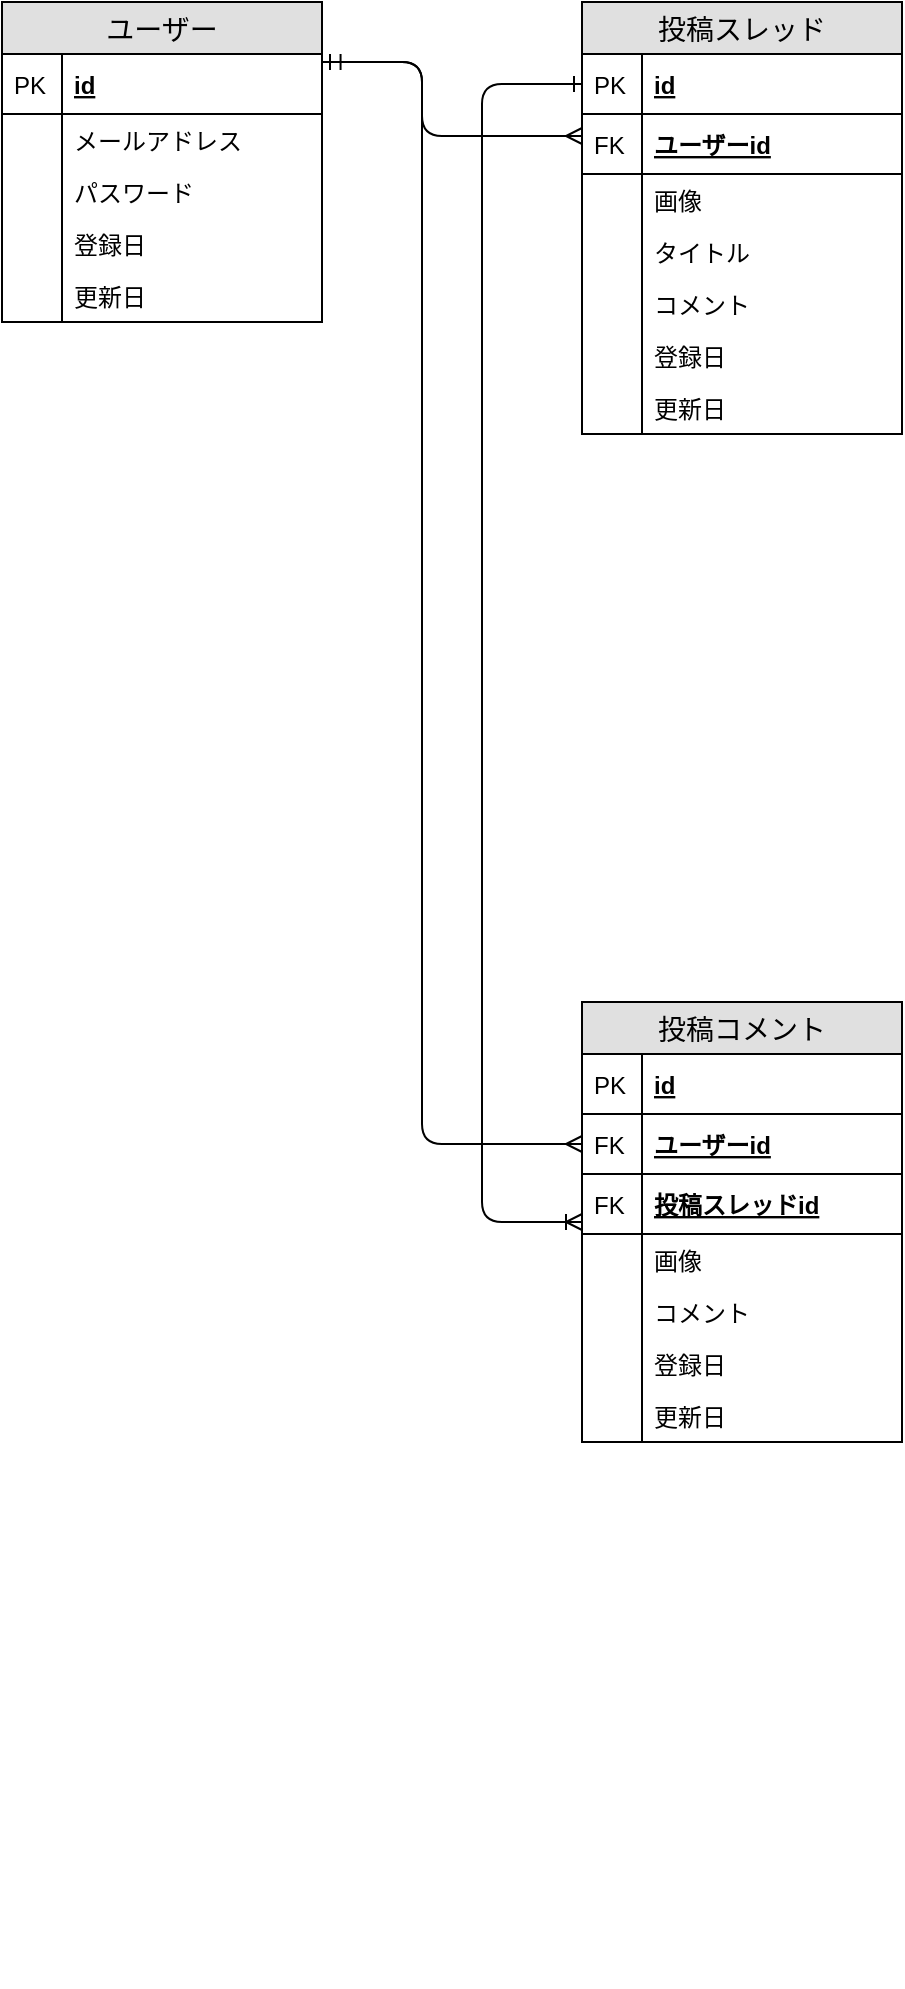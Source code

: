 <mxfile version="12.8.6" type="google"><diagram id="_MxzBbisAaI71N1n0biA" name="Page-1"><mxGraphModel dx="694" dy="472" grid="1" gridSize="10" guides="1" tooltips="1" connect="1" arrows="1" fold="1" page="1" pageScale="1" pageWidth="827" pageHeight="1169" math="0" shadow="0"><root><mxCell id="0"/><mxCell id="1" parent="0"/><mxCell id="-ov4cVU0WDQgnPgp2hqh-184" value="&lt;table&gt;&lt;tbody&gt;&lt;tr&gt;&lt;td&gt;&lt;br&gt;&lt;/td&gt;&lt;td&gt;&lt;br&gt;&lt;/td&gt;&lt;td&gt;&lt;br&gt;&lt;/td&gt;&lt;td&gt;&lt;br&gt;&lt;/td&gt;&lt;td&gt;&lt;br&gt;&lt;/td&gt;&lt;td&gt;&lt;br&gt;&lt;/td&gt;&lt;td&gt;&lt;br&gt;&lt;/td&gt;&lt;td&gt;&lt;br&gt;&lt;/td&gt;&lt;td&gt;&lt;br&gt;&lt;/td&gt;&lt;td&gt;&lt;br&gt;&lt;/td&gt;&lt;td&gt;&lt;br&gt;&lt;/td&gt;&lt;td&gt;&lt;br&gt;&lt;/td&gt;&lt;td&gt;&lt;br&gt;&lt;/td&gt;&lt;td&gt;&lt;br&gt;&lt;/td&gt;&lt;td&gt;&lt;br&gt;&lt;/td&gt;&lt;td&gt;&lt;br&gt;&lt;/td&gt;&lt;td&gt;&lt;br&gt;&lt;/td&gt;&lt;td&gt;&lt;br&gt;&lt;/td&gt;&lt;/tr&gt;&lt;tr&gt;&lt;td&gt;&lt;br&gt;&lt;/td&gt;&lt;td&gt;&lt;br&gt;&lt;/td&gt;&lt;td&gt;&lt;br&gt;&lt;/td&gt;&lt;td&gt;&lt;br&gt;&lt;/td&gt;&lt;td&gt;&lt;br&gt;&lt;/td&gt;&lt;td&gt;&lt;br&gt;&lt;/td&gt;&lt;td&gt;&lt;br&gt;&lt;/td&gt;&lt;td&gt;&lt;br&gt;&lt;/td&gt;&lt;td&gt;&lt;br&gt;&lt;/td&gt;&lt;td&gt;&lt;br&gt;&lt;/td&gt;&lt;td&gt;&lt;br&gt;&lt;/td&gt;&lt;td&gt;&lt;br&gt;&lt;/td&gt;&lt;td&gt;&lt;br&gt;&lt;/td&gt;&lt;td&gt;&lt;br&gt;&lt;/td&gt;&lt;td&gt;&lt;br&gt;&lt;/td&gt;&lt;td&gt;&lt;br&gt;&lt;/td&gt;&lt;td&gt;&lt;br&gt;&lt;/td&gt;&lt;td&gt;&lt;br&gt;&lt;/td&gt;&lt;/tr&gt;&lt;tr&gt;&lt;td&gt;&lt;br&gt;&lt;/td&gt;&lt;td&gt;&lt;br&gt;&lt;/td&gt;&lt;td&gt;&lt;br&gt;&lt;/td&gt;&lt;td&gt;&lt;br&gt;&lt;/td&gt;&lt;td&gt;&lt;br&gt;&lt;/td&gt;&lt;td&gt;&lt;br&gt;&lt;/td&gt;&lt;td&gt;&lt;br&gt;&lt;/td&gt;&lt;td&gt;&lt;br&gt;&lt;/td&gt;&lt;td&gt;&lt;br&gt;&lt;/td&gt;&lt;td&gt;&lt;br&gt;&lt;/td&gt;&lt;td&gt;&lt;br&gt;&lt;/td&gt;&lt;td&gt;&lt;br&gt;&lt;/td&gt;&lt;td&gt;&lt;br&gt;&lt;/td&gt;&lt;td&gt;&lt;br&gt;&lt;/td&gt;&lt;td&gt;&lt;br&gt;&lt;/td&gt;&lt;td&gt;&lt;br&gt;&lt;/td&gt;&lt;td&gt;&lt;br&gt;&lt;/td&gt;&lt;td&gt;&lt;br&gt;&lt;/td&gt;&lt;/tr&gt;&lt;tr&gt;&lt;td&gt;&lt;br&gt;&lt;/td&gt;&lt;td&gt;&lt;br&gt;&lt;/td&gt;&lt;td&gt;&lt;br&gt;&lt;/td&gt;&lt;td&gt;&lt;br&gt;&lt;/td&gt;&lt;td&gt;&lt;br&gt;&lt;/td&gt;&lt;td&gt;&lt;br&gt;&lt;/td&gt;&lt;td&gt;&lt;br&gt;&lt;/td&gt;&lt;td&gt;&lt;br&gt;&lt;/td&gt;&lt;td&gt;&lt;br&gt;&lt;/td&gt;&lt;td&gt;&lt;br&gt;&lt;/td&gt;&lt;td&gt;&lt;br&gt;&lt;/td&gt;&lt;td&gt;&lt;br&gt;&lt;/td&gt;&lt;td&gt;&lt;br&gt;&lt;/td&gt;&lt;td&gt;&lt;br&gt;&lt;/td&gt;&lt;td&gt;&lt;br&gt;&lt;/td&gt;&lt;td&gt;&lt;br&gt;&lt;/td&gt;&lt;td&gt;&lt;br&gt;&lt;/td&gt;&lt;td&gt;&lt;br&gt;&lt;/td&gt;&lt;/tr&gt;&lt;tr&gt;&lt;td&gt;&lt;br&gt;&lt;/td&gt;&lt;td&gt;&lt;br&gt;&lt;/td&gt;&lt;td&gt;&lt;br&gt;&lt;/td&gt;&lt;td&gt;&lt;br&gt;&lt;/td&gt;&lt;td&gt;&lt;br&gt;&lt;/td&gt;&lt;td&gt;&lt;br&gt;&lt;/td&gt;&lt;td&gt;&lt;br&gt;&lt;/td&gt;&lt;td&gt;&lt;br&gt;&lt;/td&gt;&lt;td&gt;&lt;br&gt;&lt;/td&gt;&lt;td&gt;&lt;br&gt;&lt;/td&gt;&lt;td&gt;&lt;br&gt;&lt;/td&gt;&lt;td&gt;&lt;br&gt;&lt;/td&gt;&lt;td&gt;&lt;br&gt;&lt;/td&gt;&lt;td&gt;&lt;br&gt;&lt;/td&gt;&lt;td&gt;&lt;br&gt;&lt;/td&gt;&lt;td&gt;&lt;br&gt;&lt;/td&gt;&lt;td&gt;&lt;br&gt;&lt;/td&gt;&lt;td&gt;&lt;br&gt;&lt;/td&gt;&lt;/tr&gt;&lt;tr&gt;&lt;td&gt;&lt;br&gt;&lt;/td&gt;&lt;td&gt;&lt;br&gt;&lt;/td&gt;&lt;td&gt;&lt;br&gt;&lt;/td&gt;&lt;td&gt;&lt;br&gt;&lt;/td&gt;&lt;td&gt;&lt;br&gt;&lt;/td&gt;&lt;td&gt;&lt;br&gt;&lt;/td&gt;&lt;td&gt;&lt;br&gt;&lt;/td&gt;&lt;td&gt;&lt;br&gt;&lt;/td&gt;&lt;td&gt;&lt;br&gt;&lt;/td&gt;&lt;td&gt;&lt;br&gt;&lt;/td&gt;&lt;td&gt;&lt;br&gt;&lt;/td&gt;&lt;td&gt;&lt;br&gt;&lt;/td&gt;&lt;td&gt;&lt;br&gt;&lt;/td&gt;&lt;td&gt;&lt;br&gt;&lt;/td&gt;&lt;td&gt;&lt;br&gt;&lt;/td&gt;&lt;td&gt;&lt;br&gt;&lt;/td&gt;&lt;td&gt;&lt;br&gt;&lt;/td&gt;&lt;td&gt;&lt;br&gt;&lt;/td&gt;&lt;/tr&gt;&lt;tr&gt;&lt;td&gt;&lt;br&gt;&lt;/td&gt;&lt;td&gt;&lt;br&gt;&lt;/td&gt;&lt;td&gt;&lt;br&gt;&lt;/td&gt;&lt;td&gt;&lt;br&gt;&lt;/td&gt;&lt;td&gt;&lt;br&gt;&lt;/td&gt;&lt;td&gt;&lt;br&gt;&lt;/td&gt;&lt;td&gt;&lt;br&gt;&lt;/td&gt;&lt;td&gt;&lt;br&gt;&lt;/td&gt;&lt;td&gt;&lt;br&gt;&lt;/td&gt;&lt;td&gt;&lt;br&gt;&lt;/td&gt;&lt;td&gt;&lt;br&gt;&lt;/td&gt;&lt;td&gt;&lt;br&gt;&lt;/td&gt;&lt;td&gt;&lt;br&gt;&lt;/td&gt;&lt;td&gt;&lt;br&gt;&lt;/td&gt;&lt;td&gt;&lt;br&gt;&lt;/td&gt;&lt;td&gt;&lt;br&gt;&lt;/td&gt;&lt;td&gt;&lt;br&gt;&lt;/td&gt;&lt;td&gt;&lt;br&gt;&lt;/td&gt;&lt;/tr&gt;&lt;tr&gt;&lt;td&gt;&lt;br&gt;&lt;/td&gt;&lt;td&gt;&lt;br&gt;&lt;/td&gt;&lt;td&gt;&lt;br&gt;&lt;/td&gt;&lt;td&gt;&lt;br&gt;&lt;/td&gt;&lt;td&gt;&lt;br&gt;&lt;/td&gt;&lt;td&gt;&lt;br&gt;&lt;/td&gt;&lt;td&gt;&lt;br&gt;&lt;/td&gt;&lt;td&gt;&lt;br&gt;&lt;/td&gt;&lt;td&gt;&lt;br&gt;&lt;/td&gt;&lt;td&gt;&lt;br&gt;&lt;/td&gt;&lt;td&gt;&lt;br&gt;&lt;/td&gt;&lt;td&gt;&lt;br&gt;&lt;/td&gt;&lt;td&gt;&lt;br&gt;&lt;/td&gt;&lt;td&gt;&lt;br&gt;&lt;/td&gt;&lt;td&gt;&lt;br&gt;&lt;/td&gt;&lt;td&gt;&lt;br&gt;&lt;/td&gt;&lt;td&gt;&lt;br&gt;&lt;/td&gt;&lt;td&gt;&lt;br&gt;&lt;/td&gt;&lt;/tr&gt;&lt;tr&gt;&lt;td&gt;&lt;br&gt;&lt;/td&gt;&lt;td&gt;&lt;br&gt;&lt;/td&gt;&lt;td&gt;&lt;br&gt;&lt;/td&gt;&lt;td&gt;&lt;br&gt;&lt;/td&gt;&lt;td&gt;&lt;br&gt;&lt;/td&gt;&lt;td&gt;&lt;br&gt;&lt;/td&gt;&lt;td&gt;&lt;br&gt;&lt;/td&gt;&lt;td&gt;&lt;br&gt;&lt;/td&gt;&lt;td&gt;&lt;br&gt;&lt;/td&gt;&lt;td&gt;&lt;br&gt;&lt;/td&gt;&lt;td&gt;&lt;br&gt;&lt;/td&gt;&lt;td&gt;&lt;br&gt;&lt;/td&gt;&lt;td&gt;&lt;br&gt;&lt;/td&gt;&lt;td&gt;&lt;br&gt;&lt;/td&gt;&lt;td&gt;&lt;br&gt;&lt;/td&gt;&lt;td&gt;&lt;br&gt;&lt;/td&gt;&lt;td&gt;&lt;br&gt;&lt;/td&gt;&lt;td&gt;&lt;br&gt;&lt;/td&gt;&lt;/tr&gt;&lt;tr&gt;&lt;td&gt;&lt;br&gt;&lt;/td&gt;&lt;td&gt;&lt;br&gt;&lt;/td&gt;&lt;td&gt;&lt;br&gt;&lt;/td&gt;&lt;td&gt;&lt;br&gt;&lt;/td&gt;&lt;td&gt;&lt;br&gt;&lt;/td&gt;&lt;td&gt;&lt;br&gt;&lt;/td&gt;&lt;td&gt;&lt;br&gt;&lt;/td&gt;&lt;td&gt;&lt;br&gt;&lt;/td&gt;&lt;td&gt;&lt;br&gt;&lt;/td&gt;&lt;td&gt;&lt;br&gt;&lt;/td&gt;&lt;td&gt;&lt;br&gt;&lt;/td&gt;&lt;td&gt;&lt;br&gt;&lt;/td&gt;&lt;td&gt;&lt;br&gt;&lt;/td&gt;&lt;td&gt;&lt;br&gt;&lt;/td&gt;&lt;td&gt;&lt;br&gt;&lt;/td&gt;&lt;td&gt;&lt;br&gt;&lt;/td&gt;&lt;td&gt;&lt;br&gt;&lt;/td&gt;&lt;td&gt;&lt;br&gt;&lt;/td&gt;&lt;/tr&gt;&lt;tr&gt;&lt;td&gt;&lt;br&gt;&lt;/td&gt;&lt;td&gt;&lt;br&gt;&lt;/td&gt;&lt;td&gt;&lt;br&gt;&lt;/td&gt;&lt;td&gt;&lt;br&gt;&lt;/td&gt;&lt;td&gt;&lt;br&gt;&lt;/td&gt;&lt;td&gt;&lt;br&gt;&lt;/td&gt;&lt;td&gt;&lt;br&gt;&lt;/td&gt;&lt;td&gt;&lt;br&gt;&lt;/td&gt;&lt;td&gt;&lt;br&gt;&lt;/td&gt;&lt;td&gt;&lt;br&gt;&lt;/td&gt;&lt;td&gt;&lt;br&gt;&lt;/td&gt;&lt;td&gt;&lt;br&gt;&lt;/td&gt;&lt;td&gt;&lt;br&gt;&lt;/td&gt;&lt;td&gt;&lt;br&gt;&lt;/td&gt;&lt;td&gt;&lt;br&gt;&lt;/td&gt;&lt;td&gt;&lt;br&gt;&lt;/td&gt;&lt;td&gt;&lt;br&gt;&lt;/td&gt;&lt;td&gt;&lt;br&gt;&lt;/td&gt;&lt;/tr&gt;&lt;tr&gt;&lt;td&gt;&lt;br&gt;&lt;/td&gt;&lt;td&gt;&lt;br&gt;&lt;/td&gt;&lt;td&gt;&lt;br&gt;&lt;/td&gt;&lt;td&gt;&lt;br&gt;&lt;/td&gt;&lt;td&gt;&lt;br&gt;&lt;/td&gt;&lt;td&gt;&lt;br&gt;&lt;/td&gt;&lt;td&gt;&lt;br&gt;&lt;/td&gt;&lt;td&gt;&lt;br&gt;&lt;/td&gt;&lt;td&gt;&lt;br&gt;&lt;/td&gt;&lt;td&gt;&lt;br&gt;&lt;/td&gt;&lt;td&gt;&lt;br&gt;&lt;/td&gt;&lt;td&gt;&lt;br&gt;&lt;/td&gt;&lt;td&gt;&lt;br&gt;&lt;/td&gt;&lt;td&gt;&lt;br&gt;&lt;/td&gt;&lt;td&gt;&lt;br&gt;&lt;/td&gt;&lt;td&gt;&lt;br&gt;&lt;/td&gt;&lt;td&gt;&lt;br&gt;&lt;/td&gt;&lt;td&gt;&lt;br&gt;&lt;/td&gt;&lt;/tr&gt;&lt;/tbody&gt;&lt;/table&gt;" style="text;html=1;align=center;verticalAlign=middle;resizable=0;points=[];autosize=1;" vertex="1" parent="1"><mxGeometry x="395" y="821" width="90" height="220" as="geometry"/></mxCell><mxCell id="-ov4cVU0WDQgnPgp2hqh-185" value="ユーザー" style="swimlane;fontStyle=0;childLayout=stackLayout;horizontal=1;startSize=26;fillColor=#e0e0e0;horizontalStack=0;resizeParent=1;resizeParentMax=0;resizeLast=0;collapsible=1;marginBottom=0;swimlaneFillColor=#ffffff;align=center;fontSize=14;" vertex="1" parent="1"><mxGeometry x="40" y="50" width="160" height="160" as="geometry"/></mxCell><mxCell id="-ov4cVU0WDQgnPgp2hqh-186" value="id" style="shape=partialRectangle;top=0;left=0;right=0;bottom=1;align=left;verticalAlign=middle;fillColor=none;spacingLeft=34;spacingRight=4;overflow=hidden;rotatable=0;points=[[0,0.5],[1,0.5]];portConstraint=eastwest;dropTarget=0;fontStyle=5;fontSize=12;" vertex="1" parent="-ov4cVU0WDQgnPgp2hqh-185"><mxGeometry y="26" width="160" height="30" as="geometry"/></mxCell><mxCell id="-ov4cVU0WDQgnPgp2hqh-187" value="PK" style="shape=partialRectangle;top=0;left=0;bottom=0;fillColor=none;align=left;verticalAlign=middle;spacingLeft=4;spacingRight=4;overflow=hidden;rotatable=0;points=[];portConstraint=eastwest;part=1;fontSize=12;" vertex="1" connectable="0" parent="-ov4cVU0WDQgnPgp2hqh-186"><mxGeometry width="30" height="30" as="geometry"/></mxCell><mxCell id="-ov4cVU0WDQgnPgp2hqh-198" value="メールアドレス" style="shape=partialRectangle;top=0;left=0;right=0;bottom=0;align=left;verticalAlign=top;fillColor=none;spacingLeft=34;spacingRight=4;overflow=hidden;rotatable=0;points=[[0,0.5],[1,0.5]];portConstraint=eastwest;dropTarget=0;fontSize=12;" vertex="1" parent="-ov4cVU0WDQgnPgp2hqh-185"><mxGeometry y="56" width="160" height="26" as="geometry"/></mxCell><mxCell id="-ov4cVU0WDQgnPgp2hqh-199" value="" style="shape=partialRectangle;top=0;left=0;bottom=0;fillColor=none;align=left;verticalAlign=top;spacingLeft=4;spacingRight=4;overflow=hidden;rotatable=0;points=[];portConstraint=eastwest;part=1;fontSize=12;" vertex="1" connectable="0" parent="-ov4cVU0WDQgnPgp2hqh-198"><mxGeometry width="30" height="26" as="geometry"/></mxCell><mxCell id="-ov4cVU0WDQgnPgp2hqh-200" value="パスワード" style="shape=partialRectangle;top=0;left=0;right=0;bottom=0;align=left;verticalAlign=top;fillColor=none;spacingLeft=34;spacingRight=4;overflow=hidden;rotatable=0;points=[[0,0.5],[1,0.5]];portConstraint=eastwest;dropTarget=0;fontSize=12;" vertex="1" parent="-ov4cVU0WDQgnPgp2hqh-185"><mxGeometry y="82" width="160" height="26" as="geometry"/></mxCell><mxCell id="-ov4cVU0WDQgnPgp2hqh-201" value="" style="shape=partialRectangle;top=0;left=0;bottom=0;fillColor=none;align=left;verticalAlign=top;spacingLeft=4;spacingRight=4;overflow=hidden;rotatable=0;points=[];portConstraint=eastwest;part=1;fontSize=12;" vertex="1" connectable="0" parent="-ov4cVU0WDQgnPgp2hqh-200"><mxGeometry width="30" height="26" as="geometry"/></mxCell><mxCell id="-ov4cVU0WDQgnPgp2hqh-204" value="登録日" style="shape=partialRectangle;top=0;left=0;right=0;bottom=0;align=left;verticalAlign=top;fillColor=none;spacingLeft=34;spacingRight=4;overflow=hidden;rotatable=0;points=[[0,0.5],[1,0.5]];portConstraint=eastwest;dropTarget=0;fontSize=12;" vertex="1" parent="-ov4cVU0WDQgnPgp2hqh-185"><mxGeometry y="108" width="160" height="26" as="geometry"/></mxCell><mxCell id="-ov4cVU0WDQgnPgp2hqh-205" value="" style="shape=partialRectangle;top=0;left=0;bottom=0;fillColor=none;align=left;verticalAlign=top;spacingLeft=4;spacingRight=4;overflow=hidden;rotatable=0;points=[];portConstraint=eastwest;part=1;fontSize=12;" vertex="1" connectable="0" parent="-ov4cVU0WDQgnPgp2hqh-204"><mxGeometry width="30" height="26" as="geometry"/></mxCell><mxCell id="-ov4cVU0WDQgnPgp2hqh-206" value="更新日" style="shape=partialRectangle;top=0;left=0;right=0;bottom=0;align=left;verticalAlign=top;fillColor=none;spacingLeft=34;spacingRight=4;overflow=hidden;rotatable=0;points=[[0,0.5],[1,0.5]];portConstraint=eastwest;dropTarget=0;fontSize=12;" vertex="1" parent="-ov4cVU0WDQgnPgp2hqh-185"><mxGeometry y="134" width="160" height="26" as="geometry"/></mxCell><mxCell id="-ov4cVU0WDQgnPgp2hqh-207" value="" style="shape=partialRectangle;top=0;left=0;bottom=0;fillColor=none;align=left;verticalAlign=top;spacingLeft=4;spacingRight=4;overflow=hidden;rotatable=0;points=[];portConstraint=eastwest;part=1;fontSize=12;" vertex="1" connectable="0" parent="-ov4cVU0WDQgnPgp2hqh-206"><mxGeometry width="30" height="26" as="geometry"/></mxCell><mxCell id="-ov4cVU0WDQgnPgp2hqh-208" value="投稿スレッド" style="swimlane;fontStyle=0;childLayout=stackLayout;horizontal=1;startSize=26;fillColor=#e0e0e0;horizontalStack=0;resizeParent=1;resizeParentMax=0;resizeLast=0;collapsible=1;marginBottom=0;swimlaneFillColor=#ffffff;align=center;fontSize=14;" vertex="1" parent="1"><mxGeometry x="330" y="50" width="160" height="216" as="geometry"/></mxCell><mxCell id="-ov4cVU0WDQgnPgp2hqh-209" value="id" style="shape=partialRectangle;top=0;left=0;right=0;bottom=1;align=left;verticalAlign=middle;fillColor=none;spacingLeft=34;spacingRight=4;overflow=hidden;rotatable=0;points=[[0,0.5],[1,0.5]];portConstraint=eastwest;dropTarget=0;fontStyle=5;fontSize=12;" vertex="1" parent="-ov4cVU0WDQgnPgp2hqh-208"><mxGeometry y="26" width="160" height="30" as="geometry"/></mxCell><mxCell id="-ov4cVU0WDQgnPgp2hqh-210" value="PK" style="shape=partialRectangle;top=0;left=0;bottom=0;fillColor=none;align=left;verticalAlign=middle;spacingLeft=4;spacingRight=4;overflow=hidden;rotatable=0;points=[];portConstraint=eastwest;part=1;fontSize=12;" vertex="1" connectable="0" parent="-ov4cVU0WDQgnPgp2hqh-209"><mxGeometry width="30" height="30" as="geometry"/></mxCell><mxCell id="-ov4cVU0WDQgnPgp2hqh-211" value="ユーザーid" style="shape=partialRectangle;top=0;left=0;right=0;bottom=1;align=left;verticalAlign=middle;fillColor=none;spacingLeft=34;spacingRight=4;overflow=hidden;rotatable=0;points=[[0,0.5],[1,0.5]];portConstraint=eastwest;dropTarget=0;fontStyle=5;fontSize=12;" vertex="1" parent="-ov4cVU0WDQgnPgp2hqh-208"><mxGeometry y="56" width="160" height="30" as="geometry"/></mxCell><mxCell id="-ov4cVU0WDQgnPgp2hqh-212" value="FK" style="shape=partialRectangle;top=0;left=0;bottom=0;fillColor=none;align=left;verticalAlign=middle;spacingLeft=4;spacingRight=4;overflow=hidden;rotatable=0;points=[];portConstraint=eastwest;part=1;fontSize=12;" vertex="1" connectable="0" parent="-ov4cVU0WDQgnPgp2hqh-211"><mxGeometry width="30" height="30" as="geometry"/></mxCell><mxCell id="-ov4cVU0WDQgnPgp2hqh-215" value="画像" style="shape=partialRectangle;top=0;left=0;right=0;bottom=0;align=left;verticalAlign=top;fillColor=none;spacingLeft=34;spacingRight=4;overflow=hidden;rotatable=0;points=[[0,0.5],[1,0.5]];portConstraint=eastwest;dropTarget=0;fontSize=12;" vertex="1" parent="-ov4cVU0WDQgnPgp2hqh-208"><mxGeometry y="86" width="160" height="26" as="geometry"/></mxCell><mxCell id="-ov4cVU0WDQgnPgp2hqh-216" value="" style="shape=partialRectangle;top=0;left=0;bottom=0;fillColor=none;align=left;verticalAlign=top;spacingLeft=4;spacingRight=4;overflow=hidden;rotatable=0;points=[];portConstraint=eastwest;part=1;fontSize=12;" vertex="1" connectable="0" parent="-ov4cVU0WDQgnPgp2hqh-215"><mxGeometry width="30" height="26" as="geometry"/></mxCell><mxCell id="-ov4cVU0WDQgnPgp2hqh-217" value="タイトル" style="shape=partialRectangle;top=0;left=0;right=0;bottom=0;align=left;verticalAlign=top;fillColor=none;spacingLeft=34;spacingRight=4;overflow=hidden;rotatable=0;points=[[0,0.5],[1,0.5]];portConstraint=eastwest;dropTarget=0;fontSize=12;" vertex="1" parent="-ov4cVU0WDQgnPgp2hqh-208"><mxGeometry y="112" width="160" height="26" as="geometry"/></mxCell><mxCell id="-ov4cVU0WDQgnPgp2hqh-218" value="" style="shape=partialRectangle;top=0;left=0;bottom=0;fillColor=none;align=left;verticalAlign=top;spacingLeft=4;spacingRight=4;overflow=hidden;rotatable=0;points=[];portConstraint=eastwest;part=1;fontSize=12;" vertex="1" connectable="0" parent="-ov4cVU0WDQgnPgp2hqh-217"><mxGeometry width="30" height="26" as="geometry"/></mxCell><mxCell id="-ov4cVU0WDQgnPgp2hqh-219" value="コメント" style="shape=partialRectangle;top=0;left=0;right=0;bottom=0;align=left;verticalAlign=top;fillColor=none;spacingLeft=34;spacingRight=4;overflow=hidden;rotatable=0;points=[[0,0.5],[1,0.5]];portConstraint=eastwest;dropTarget=0;fontSize=12;" vertex="1" parent="-ov4cVU0WDQgnPgp2hqh-208"><mxGeometry y="138" width="160" height="26" as="geometry"/></mxCell><mxCell id="-ov4cVU0WDQgnPgp2hqh-220" value="" style="shape=partialRectangle;top=0;left=0;bottom=0;fillColor=none;align=left;verticalAlign=top;spacingLeft=4;spacingRight=4;overflow=hidden;rotatable=0;points=[];portConstraint=eastwest;part=1;fontSize=12;" vertex="1" connectable="0" parent="-ov4cVU0WDQgnPgp2hqh-219"><mxGeometry width="30" height="26" as="geometry"/></mxCell><mxCell id="-ov4cVU0WDQgnPgp2hqh-235" value="登録日" style="shape=partialRectangle;top=0;left=0;right=0;bottom=0;align=left;verticalAlign=top;fillColor=none;spacingLeft=34;spacingRight=4;overflow=hidden;rotatable=0;points=[[0,0.5],[1,0.5]];portConstraint=eastwest;dropTarget=0;fontSize=12;" vertex="1" parent="-ov4cVU0WDQgnPgp2hqh-208"><mxGeometry y="164" width="160" height="26" as="geometry"/></mxCell><mxCell id="-ov4cVU0WDQgnPgp2hqh-236" value="" style="shape=partialRectangle;top=0;left=0;bottom=0;fillColor=none;align=left;verticalAlign=top;spacingLeft=4;spacingRight=4;overflow=hidden;rotatable=0;points=[];portConstraint=eastwest;part=1;fontSize=12;" vertex="1" connectable="0" parent="-ov4cVU0WDQgnPgp2hqh-235"><mxGeometry width="30" height="26" as="geometry"/></mxCell><mxCell id="-ov4cVU0WDQgnPgp2hqh-237" value="更新日" style="shape=partialRectangle;top=0;left=0;right=0;bottom=0;align=left;verticalAlign=top;fillColor=none;spacingLeft=34;spacingRight=4;overflow=hidden;rotatable=0;points=[[0,0.5],[1,0.5]];portConstraint=eastwest;dropTarget=0;fontSize=12;" vertex="1" parent="-ov4cVU0WDQgnPgp2hqh-208"><mxGeometry y="190" width="160" height="26" as="geometry"/></mxCell><mxCell id="-ov4cVU0WDQgnPgp2hqh-238" value="" style="shape=partialRectangle;top=0;left=0;bottom=0;fillColor=none;align=left;verticalAlign=top;spacingLeft=4;spacingRight=4;overflow=hidden;rotatable=0;points=[];portConstraint=eastwest;part=1;fontSize=12;" vertex="1" connectable="0" parent="-ov4cVU0WDQgnPgp2hqh-237"><mxGeometry width="30" height="26" as="geometry"/></mxCell><mxCell id="-ov4cVU0WDQgnPgp2hqh-252" value="投稿コメント" style="swimlane;fontStyle=0;childLayout=stackLayout;horizontal=1;startSize=26;fillColor=#e0e0e0;horizontalStack=0;resizeParent=1;resizeParentMax=0;resizeLast=0;collapsible=1;marginBottom=0;swimlaneFillColor=#ffffff;align=center;fontSize=14;" vertex="1" parent="1"><mxGeometry x="330" y="550" width="160" height="220" as="geometry"/></mxCell><mxCell id="-ov4cVU0WDQgnPgp2hqh-253" value="id" style="shape=partialRectangle;top=0;left=0;right=0;bottom=1;align=left;verticalAlign=middle;fillColor=none;spacingLeft=34;spacingRight=4;overflow=hidden;rotatable=0;points=[[0,0.5],[1,0.5]];portConstraint=eastwest;dropTarget=0;fontStyle=5;fontSize=12;" vertex="1" parent="-ov4cVU0WDQgnPgp2hqh-252"><mxGeometry y="26" width="160" height="30" as="geometry"/></mxCell><mxCell id="-ov4cVU0WDQgnPgp2hqh-254" value="PK" style="shape=partialRectangle;top=0;left=0;bottom=0;fillColor=none;align=left;verticalAlign=middle;spacingLeft=4;spacingRight=4;overflow=hidden;rotatable=0;points=[];portConstraint=eastwest;part=1;fontSize=12;" vertex="1" connectable="0" parent="-ov4cVU0WDQgnPgp2hqh-253"><mxGeometry width="30" height="30" as="geometry"/></mxCell><mxCell id="-ov4cVU0WDQgnPgp2hqh-255" value="ユーザーid" style="shape=partialRectangle;top=0;left=0;right=0;bottom=1;align=left;verticalAlign=middle;fillColor=none;spacingLeft=34;spacingRight=4;overflow=hidden;rotatable=0;points=[[0,0.5],[1,0.5]];portConstraint=eastwest;dropTarget=0;fontStyle=5;fontSize=12;" vertex="1" parent="-ov4cVU0WDQgnPgp2hqh-252"><mxGeometry y="56" width="160" height="30" as="geometry"/></mxCell><mxCell id="-ov4cVU0WDQgnPgp2hqh-256" value="FK" style="shape=partialRectangle;top=0;left=0;bottom=0;fillColor=none;align=left;verticalAlign=middle;spacingLeft=4;spacingRight=4;overflow=hidden;rotatable=0;points=[];portConstraint=eastwest;part=1;fontSize=12;" vertex="1" connectable="0" parent="-ov4cVU0WDQgnPgp2hqh-255"><mxGeometry width="30" height="30" as="geometry"/></mxCell><mxCell id="-ov4cVU0WDQgnPgp2hqh-257" value="投稿スレッドid" style="shape=partialRectangle;top=0;left=0;right=0;bottom=1;align=left;verticalAlign=middle;fillColor=none;spacingLeft=34;spacingRight=4;overflow=hidden;rotatable=0;points=[[0,0.5],[1,0.5]];portConstraint=eastwest;dropTarget=0;fontStyle=5;fontSize=12;" vertex="1" parent="-ov4cVU0WDQgnPgp2hqh-252"><mxGeometry y="86" width="160" height="30" as="geometry"/></mxCell><mxCell id="-ov4cVU0WDQgnPgp2hqh-258" value="FK" style="shape=partialRectangle;top=0;left=0;bottom=0;fillColor=none;align=left;verticalAlign=middle;spacingLeft=4;spacingRight=4;overflow=hidden;rotatable=0;points=[];portConstraint=eastwest;part=1;fontSize=12;" vertex="1" connectable="0" parent="-ov4cVU0WDQgnPgp2hqh-257"><mxGeometry width="30" height="30" as="geometry"/></mxCell><mxCell id="-ov4cVU0WDQgnPgp2hqh-318" value="画像" style="shape=partialRectangle;top=0;left=0;right=0;bottom=0;align=left;verticalAlign=top;fillColor=none;spacingLeft=34;spacingRight=4;overflow=hidden;rotatable=0;points=[[0,0.5],[1,0.5]];portConstraint=eastwest;dropTarget=0;fontSize=12;" vertex="1" parent="-ov4cVU0WDQgnPgp2hqh-252"><mxGeometry y="116" width="160" height="26" as="geometry"/></mxCell><mxCell id="-ov4cVU0WDQgnPgp2hqh-319" value="" style="shape=partialRectangle;top=0;left=0;bottom=0;fillColor=none;align=left;verticalAlign=top;spacingLeft=4;spacingRight=4;overflow=hidden;rotatable=0;points=[];portConstraint=eastwest;part=1;fontSize=12;" vertex="1" connectable="0" parent="-ov4cVU0WDQgnPgp2hqh-318"><mxGeometry width="30" height="26" as="geometry"/></mxCell><mxCell id="-ov4cVU0WDQgnPgp2hqh-316" value="コメント" style="shape=partialRectangle;top=0;left=0;right=0;bottom=0;align=left;verticalAlign=top;fillColor=none;spacingLeft=34;spacingRight=4;overflow=hidden;rotatable=0;points=[[0,0.5],[1,0.5]];portConstraint=eastwest;dropTarget=0;fontSize=12;" vertex="1" parent="-ov4cVU0WDQgnPgp2hqh-252"><mxGeometry y="142" width="160" height="26" as="geometry"/></mxCell><mxCell id="-ov4cVU0WDQgnPgp2hqh-317" value="" style="shape=partialRectangle;top=0;left=0;bottom=0;fillColor=none;align=left;verticalAlign=top;spacingLeft=4;spacingRight=4;overflow=hidden;rotatable=0;points=[];portConstraint=eastwest;part=1;fontSize=12;" vertex="1" connectable="0" parent="-ov4cVU0WDQgnPgp2hqh-316"><mxGeometry width="30" height="26" as="geometry"/></mxCell><mxCell id="-ov4cVU0WDQgnPgp2hqh-259" value="登録日" style="shape=partialRectangle;top=0;left=0;right=0;bottom=0;align=left;verticalAlign=top;fillColor=none;spacingLeft=34;spacingRight=4;overflow=hidden;rotatable=0;points=[[0,0.5],[1,0.5]];portConstraint=eastwest;dropTarget=0;fontSize=12;" vertex="1" parent="-ov4cVU0WDQgnPgp2hqh-252"><mxGeometry y="168" width="160" height="26" as="geometry"/></mxCell><mxCell id="-ov4cVU0WDQgnPgp2hqh-260" value="" style="shape=partialRectangle;top=0;left=0;bottom=0;fillColor=none;align=left;verticalAlign=top;spacingLeft=4;spacingRight=4;overflow=hidden;rotatable=0;points=[];portConstraint=eastwest;part=1;fontSize=12;" vertex="1" connectable="0" parent="-ov4cVU0WDQgnPgp2hqh-259"><mxGeometry width="30" height="26" as="geometry"/></mxCell><mxCell id="-ov4cVU0WDQgnPgp2hqh-261" value="更新日" style="shape=partialRectangle;top=0;left=0;right=0;bottom=0;align=left;verticalAlign=top;fillColor=none;spacingLeft=34;spacingRight=4;overflow=hidden;rotatable=0;points=[[0,0.5],[1,0.5]];portConstraint=eastwest;dropTarget=0;fontSize=12;" vertex="1" parent="-ov4cVU0WDQgnPgp2hqh-252"><mxGeometry y="194" width="160" height="26" as="geometry"/></mxCell><mxCell id="-ov4cVU0WDQgnPgp2hqh-262" value="" style="shape=partialRectangle;top=0;left=0;bottom=0;fillColor=none;align=left;verticalAlign=top;spacingLeft=4;spacingRight=4;overflow=hidden;rotatable=0;points=[];portConstraint=eastwest;part=1;fontSize=12;" vertex="1" connectable="0" parent="-ov4cVU0WDQgnPgp2hqh-261"><mxGeometry width="30" height="26" as="geometry"/></mxCell><mxCell id="-ov4cVU0WDQgnPgp2hqh-264" value="" style="edgeStyle=elbowEdgeStyle;fontSize=12;html=1;endArrow=ERmany;startArrow=ERone;verticalAlign=bottom;startFill=0;endFill=0;" edge="1" parent="1"><mxGeometry width="100" height="100" relative="1" as="geometry"><mxPoint x="200" y="80" as="sourcePoint"/><mxPoint x="330" y="117" as="targetPoint"/><Array as="points"><mxPoint x="250" y="100"/></Array></mxGeometry></mxCell><mxCell id="-ov4cVU0WDQgnPgp2hqh-265" value="" style="edgeStyle=elbowEdgeStyle;fontSize=12;html=1;endArrow=ERoneToMany;exitX=0;exitY=0.5;exitDx=0;exitDy=0;startArrow=ERone;startFill=0;entryX=0;entryY=0.5;entryDx=0;entryDy=0;" edge="1" parent="1" source="-ov4cVU0WDQgnPgp2hqh-209" target="-ov4cVU0WDQgnPgp2hqh-252"><mxGeometry width="100" height="100" relative="1" as="geometry"><mxPoint x="210" y="730" as="sourcePoint"/><mxPoint x="330" y="400" as="targetPoint"/><Array as="points"><mxPoint x="280" y="210"/></Array></mxGeometry></mxCell><mxCell id="-ov4cVU0WDQgnPgp2hqh-266" value="" style="edgeStyle=elbowEdgeStyle;fontSize=12;html=1;endArrow=ERmany;startArrow=ERone;verticalAlign=bottom;startFill=0;endFill=0;exitX=1.033;exitY=0.133;exitDx=0;exitDy=0;exitPerimeter=0;entryX=0;entryY=0.5;entryDx=0;entryDy=0;" edge="1" parent="1" source="-ov4cVU0WDQgnPgp2hqh-186" target="-ov4cVU0WDQgnPgp2hqh-255"><mxGeometry width="100" height="100" relative="1" as="geometry"><mxPoint x="210" y="90" as="sourcePoint"/><mxPoint x="330" y="380" as="targetPoint"/><Array as="points"><mxPoint x="250" y="230"/></Array></mxGeometry></mxCell></root></mxGraphModel></diagram></mxfile>